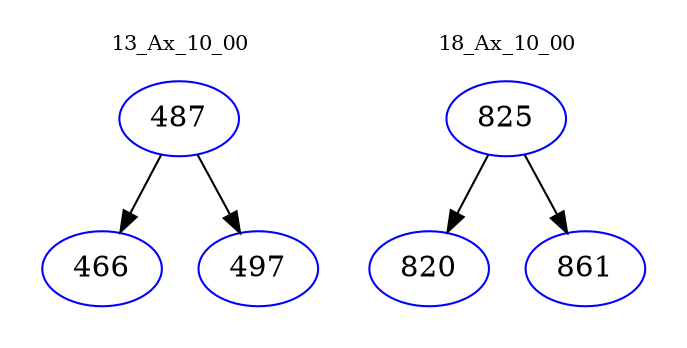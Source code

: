 digraph{
subgraph cluster_0 {
color = white
label = "13_Ax_10_00";
fontsize=10;
T0_487 [label="487", color="blue"]
T0_487 -> T0_466 [color="black"]
T0_466 [label="466", color="blue"]
T0_487 -> T0_497 [color="black"]
T0_497 [label="497", color="blue"]
}
subgraph cluster_1 {
color = white
label = "18_Ax_10_00";
fontsize=10;
T1_825 [label="825", color="blue"]
T1_825 -> T1_820 [color="black"]
T1_820 [label="820", color="blue"]
T1_825 -> T1_861 [color="black"]
T1_861 [label="861", color="blue"]
}
}
